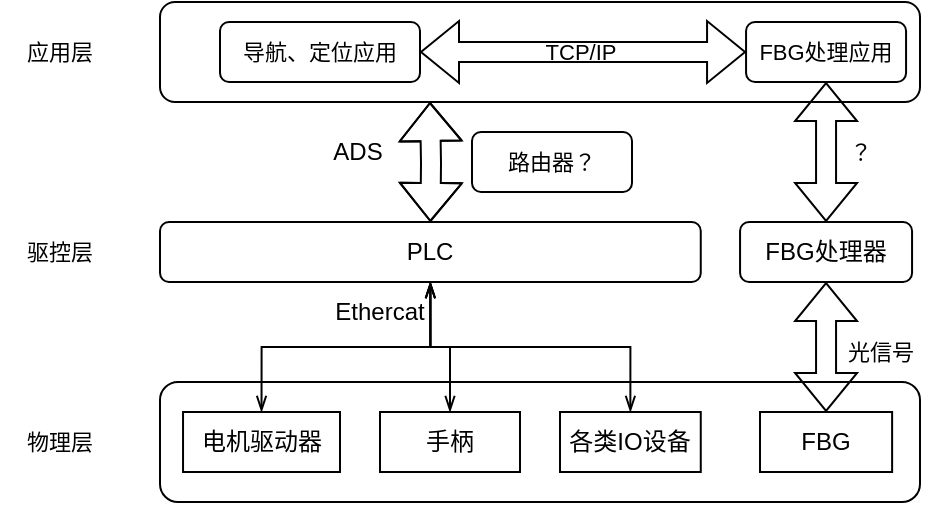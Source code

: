 <mxfile version="20.5.3" type="github">
  <diagram id="lcDmM25dpl3Givzhbb-s" name="第 1 页">
    <mxGraphModel dx="738" dy="417" grid="1" gridSize="10" guides="1" tooltips="1" connect="1" arrows="1" fold="1" page="1" pageScale="1" pageWidth="827" pageHeight="1169" math="0" shadow="0">
      <root>
        <mxCell id="0" />
        <mxCell id="1" parent="0" />
        <mxCell id="vwS6l9jdm9SswV-FFLDk-1" value="" style="rounded=1;whiteSpace=wrap;html=1;" vertex="1" parent="1">
          <mxGeometry x="110" y="630" width="380" height="60" as="geometry" />
        </mxCell>
        <mxCell id="vwS6l9jdm9SswV-FFLDk-25" style="edgeStyle=orthogonalEdgeStyle;rounded=0;orthogonalLoop=1;jettySize=auto;html=1;exitX=0.5;exitY=1;exitDx=0;exitDy=0;fontSize=11;startArrow=openThin;startFill=0;endArrow=openThin;endFill=0;fillColor=none;" edge="1" parent="1" source="vwS6l9jdm9SswV-FFLDk-2" target="vwS6l9jdm9SswV-FFLDk-23">
          <mxGeometry relative="1" as="geometry" />
        </mxCell>
        <mxCell id="vwS6l9jdm9SswV-FFLDk-2" value="PLC" style="rounded=1;whiteSpace=wrap;html=1;" vertex="1" parent="1">
          <mxGeometry x="110" y="550" width="270.38" height="30" as="geometry" />
        </mxCell>
        <mxCell id="vwS6l9jdm9SswV-FFLDk-18" value="" style="edgeStyle=orthogonalEdgeStyle;rounded=0;orthogonalLoop=1;jettySize=auto;html=1;startArrow=openThin;startFill=0;endArrow=openThin;endFill=0;shape=flexArrow;" edge="1" parent="1" target="vwS6l9jdm9SswV-FFLDk-2">
          <mxGeometry relative="1" as="geometry">
            <mxPoint x="245" y="490" as="sourcePoint" />
          </mxGeometry>
        </mxCell>
        <mxCell id="vwS6l9jdm9SswV-FFLDk-3" value="" style="rounded=1;whiteSpace=wrap;html=1;" vertex="1" parent="1">
          <mxGeometry x="110" y="440" width="380" height="50" as="geometry" />
        </mxCell>
        <mxCell id="vwS6l9jdm9SswV-FFLDk-4" value="电机驱动器" style="text;html=1;strokeColor=default;fillColor=none;align=center;verticalAlign=middle;whiteSpace=wrap;rounded=0;" vertex="1" parent="1">
          <mxGeometry x="121.52" y="645" width="78.48" height="30" as="geometry" />
        </mxCell>
        <mxCell id="vwS6l9jdm9SswV-FFLDk-12" style="edgeStyle=orthogonalEdgeStyle;rounded=0;orthogonalLoop=1;jettySize=auto;html=1;exitX=0.5;exitY=1;exitDx=0;exitDy=0;entryX=0.5;entryY=0;entryDx=0;entryDy=0;startArrow=openThin;startFill=0;endArrow=openThin;endFill=0;" edge="1" parent="1" source="vwS6l9jdm9SswV-FFLDk-2" target="vwS6l9jdm9SswV-FFLDk-4">
          <mxGeometry relative="1" as="geometry" />
        </mxCell>
        <mxCell id="vwS6l9jdm9SswV-FFLDk-6" value="各类IO设备" style="text;html=1;strokeColor=default;fillColor=none;align=center;verticalAlign=middle;whiteSpace=wrap;rounded=0;" vertex="1" parent="1">
          <mxGeometry x="310" y="645" width="70.38" height="30" as="geometry" />
        </mxCell>
        <mxCell id="vwS6l9jdm9SswV-FFLDk-13" style="edgeStyle=orthogonalEdgeStyle;rounded=0;orthogonalLoop=1;jettySize=auto;html=1;exitX=0.5;exitY=1;exitDx=0;exitDy=0;entryX=0.5;entryY=0;entryDx=0;entryDy=0;startArrow=openThin;startFill=0;endArrow=openThin;endFill=0;" edge="1" parent="1" source="vwS6l9jdm9SswV-FFLDk-2" target="vwS6l9jdm9SswV-FFLDk-6">
          <mxGeometry relative="1" as="geometry" />
        </mxCell>
        <mxCell id="vwS6l9jdm9SswV-FFLDk-8" value="FBG" style="text;html=1;strokeColor=default;fillColor=none;align=center;verticalAlign=middle;whiteSpace=wrap;rounded=0;" vertex="1" parent="1">
          <mxGeometry x="410" y="645" width="66.06" height="30" as="geometry" />
        </mxCell>
        <mxCell id="vwS6l9jdm9SswV-FFLDk-15" value="Ethercat" style="text;html=1;strokeColor=none;fillColor=none;align=center;verticalAlign=middle;whiteSpace=wrap;rounded=0;" vertex="1" parent="1">
          <mxGeometry x="197.692" y="585" width="43.846" height="20" as="geometry" />
        </mxCell>
        <mxCell id="vwS6l9jdm9SswV-FFLDk-19" value="ADS" style="text;html=1;strokeColor=none;fillColor=none;align=center;verticalAlign=middle;whiteSpace=wrap;rounded=0;" vertex="1" parent="1">
          <mxGeometry x="190" y="500" width="38.46" height="30" as="geometry" />
        </mxCell>
        <mxCell id="vwS6l9jdm9SswV-FFLDk-29" style="edgeStyle=orthogonalEdgeStyle;rounded=0;orthogonalLoop=1;jettySize=auto;html=1;exitX=0.5;exitY=1;exitDx=0;exitDy=0;entryX=0.5;entryY=0;entryDx=0;entryDy=0;fontSize=11;startArrow=openThin;startFill=0;endArrow=openThin;endFill=0;fillColor=none;shape=flexArrow;" edge="1" parent="1" source="vwS6l9jdm9SswV-FFLDk-21" target="vwS6l9jdm9SswV-FFLDk-8">
          <mxGeometry relative="1" as="geometry" />
        </mxCell>
        <mxCell id="vwS6l9jdm9SswV-FFLDk-21" value="FBG处理器" style="rounded=1;whiteSpace=wrap;html=1;strokeColor=default;" vertex="1" parent="1">
          <mxGeometry x="400.03" y="550" width="86" height="30" as="geometry" />
        </mxCell>
        <mxCell id="vwS6l9jdm9SswV-FFLDk-32" style="edgeStyle=orthogonalEdgeStyle;shape=flexArrow;rounded=0;orthogonalLoop=1;jettySize=auto;html=1;exitX=0.5;exitY=1;exitDx=0;exitDy=0;entryX=0.5;entryY=0;entryDx=0;entryDy=0;fontSize=11;startArrow=openThin;startFill=0;endArrow=openThin;endFill=0;fillColor=none;" edge="1" parent="1" source="vwS6l9jdm9SswV-FFLDk-22" target="vwS6l9jdm9SswV-FFLDk-21">
          <mxGeometry relative="1" as="geometry" />
        </mxCell>
        <mxCell id="vwS6l9jdm9SswV-FFLDk-22" value="&lt;font style=&quot;font-size: 11px;&quot;&gt;FBG处理应用&lt;/font&gt;" style="rounded=1;whiteSpace=wrap;html=1;strokeColor=default;" vertex="1" parent="1">
          <mxGeometry x="403.03" y="450" width="80" height="30" as="geometry" />
        </mxCell>
        <mxCell id="vwS6l9jdm9SswV-FFLDk-23" value="手柄" style="text;html=1;strokeColor=default;fillColor=none;align=center;verticalAlign=middle;whiteSpace=wrap;rounded=0;" vertex="1" parent="1">
          <mxGeometry x="220" y="645" width="70" height="30" as="geometry" />
        </mxCell>
        <mxCell id="vwS6l9jdm9SswV-FFLDk-31" value="光信号" style="text;html=1;align=center;verticalAlign=middle;resizable=0;points=[];autosize=1;strokeColor=none;fillColor=none;fontSize=11;" vertex="1" parent="1">
          <mxGeometry x="440" y="600" width="60" height="30" as="geometry" />
        </mxCell>
        <mxCell id="vwS6l9jdm9SswV-FFLDk-33" value="？" style="text;html=1;align=center;verticalAlign=middle;resizable=0;points=[];autosize=1;strokeColor=none;fillColor=none;fontSize=11;" vertex="1" parent="1">
          <mxGeometry x="440" y="500" width="40" height="30" as="geometry" />
        </mxCell>
        <mxCell id="vwS6l9jdm9SswV-FFLDk-36" style="edgeStyle=orthogonalEdgeStyle;shape=flexArrow;rounded=0;orthogonalLoop=1;jettySize=auto;html=1;exitX=1;exitY=0.5;exitDx=0;exitDy=0;fontSize=11;startArrow=openThin;startFill=0;endArrow=openThin;endFill=0;fillColor=none;" edge="1" parent="1" source="vwS6l9jdm9SswV-FFLDk-34" target="vwS6l9jdm9SswV-FFLDk-22">
          <mxGeometry relative="1" as="geometry" />
        </mxCell>
        <mxCell id="vwS6l9jdm9SswV-FFLDk-37" value="&lt;font style=&quot;font-size: 11px;&quot;&gt;TCP/IP&lt;/font&gt;" style="edgeLabel;html=1;align=center;verticalAlign=middle;resizable=0;points=[];fontSize=11;labelBackgroundColor=none;" vertex="1" connectable="0" parent="vwS6l9jdm9SswV-FFLDk-36">
          <mxGeometry x="0.154" y="2" relative="1" as="geometry">
            <mxPoint x="-14" y="2" as="offset" />
          </mxGeometry>
        </mxCell>
        <mxCell id="vwS6l9jdm9SswV-FFLDk-34" value="&lt;span style=&quot;font-size: 11px;&quot;&gt;导航、定位应用&lt;/span&gt;" style="rounded=1;whiteSpace=wrap;html=1;strokeColor=default;" vertex="1" parent="1">
          <mxGeometry x="140" y="450" width="100" height="30" as="geometry" />
        </mxCell>
        <mxCell id="vwS6l9jdm9SswV-FFLDk-39" value="路由器？" style="rounded=1;whiteSpace=wrap;html=1;labelBackgroundColor=none;strokeColor=default;fontSize=11;" vertex="1" parent="1">
          <mxGeometry x="266" y="505" width="80" height="30" as="geometry" />
        </mxCell>
        <mxCell id="vwS6l9jdm9SswV-FFLDk-40" value="物理层" style="text;html=1;strokeColor=none;fillColor=none;align=center;verticalAlign=middle;whiteSpace=wrap;rounded=0;labelBackgroundColor=none;fontSize=11;" vertex="1" parent="1">
          <mxGeometry x="30" y="645" width="60" height="30" as="geometry" />
        </mxCell>
        <mxCell id="vwS6l9jdm9SswV-FFLDk-41" value="驱控层" style="text;html=1;strokeColor=none;fillColor=none;align=center;verticalAlign=middle;whiteSpace=wrap;rounded=0;labelBackgroundColor=none;fontSize=11;" vertex="1" parent="1">
          <mxGeometry x="30" y="550" width="60" height="30" as="geometry" />
        </mxCell>
        <mxCell id="vwS6l9jdm9SswV-FFLDk-42" value="应用层" style="text;html=1;strokeColor=none;fillColor=none;align=center;verticalAlign=middle;whiteSpace=wrap;rounded=0;labelBackgroundColor=none;fontSize=11;" vertex="1" parent="1">
          <mxGeometry x="30" y="450" width="60" height="30" as="geometry" />
        </mxCell>
      </root>
    </mxGraphModel>
  </diagram>
</mxfile>
